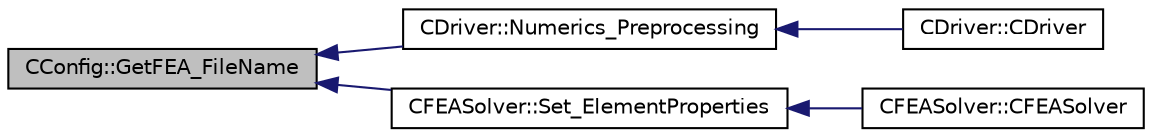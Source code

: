 digraph "CConfig::GetFEA_FileName"
{
  edge [fontname="Helvetica",fontsize="10",labelfontname="Helvetica",labelfontsize="10"];
  node [fontname="Helvetica",fontsize="10",shape=record];
  rankdir="LR";
  Node2960 [label="CConfig::GetFEA_FileName",height=0.2,width=0.4,color="black", fillcolor="grey75", style="filled", fontcolor="black"];
  Node2960 -> Node2961 [dir="back",color="midnightblue",fontsize="10",style="solid",fontname="Helvetica"];
  Node2961 [label="CDriver::Numerics_Preprocessing",height=0.2,width=0.4,color="black", fillcolor="white", style="filled",URL="$class_c_driver.html#a5c0a3e0cf9f6c3931d307aef1aba7bf4",tooltip="Definition and allocation of all solver classes. "];
  Node2961 -> Node2962 [dir="back",color="midnightblue",fontsize="10",style="solid",fontname="Helvetica"];
  Node2962 [label="CDriver::CDriver",height=0.2,width=0.4,color="black", fillcolor="white", style="filled",URL="$class_c_driver.html#a3fca4a013a6efa9bbb38fe78a86b5f3d",tooltip="Constructor of the class. "];
  Node2960 -> Node2963 [dir="back",color="midnightblue",fontsize="10",style="solid",fontname="Helvetica"];
  Node2963 [label="CFEASolver::Set_ElementProperties",height=0.2,width=0.4,color="black", fillcolor="white", style="filled",URL="$class_c_f_e_a_solver.html#a30646a552a50f0361d80ba99149eeff1",tooltip="Set container of element properties. "];
  Node2963 -> Node2964 [dir="back",color="midnightblue",fontsize="10",style="solid",fontname="Helvetica"];
  Node2964 [label="CFEASolver::CFEASolver",height=0.2,width=0.4,color="black", fillcolor="white", style="filled",URL="$class_c_f_e_a_solver.html#a1d4c7d17d9c7143d3079fc78fae1599d"];
}
